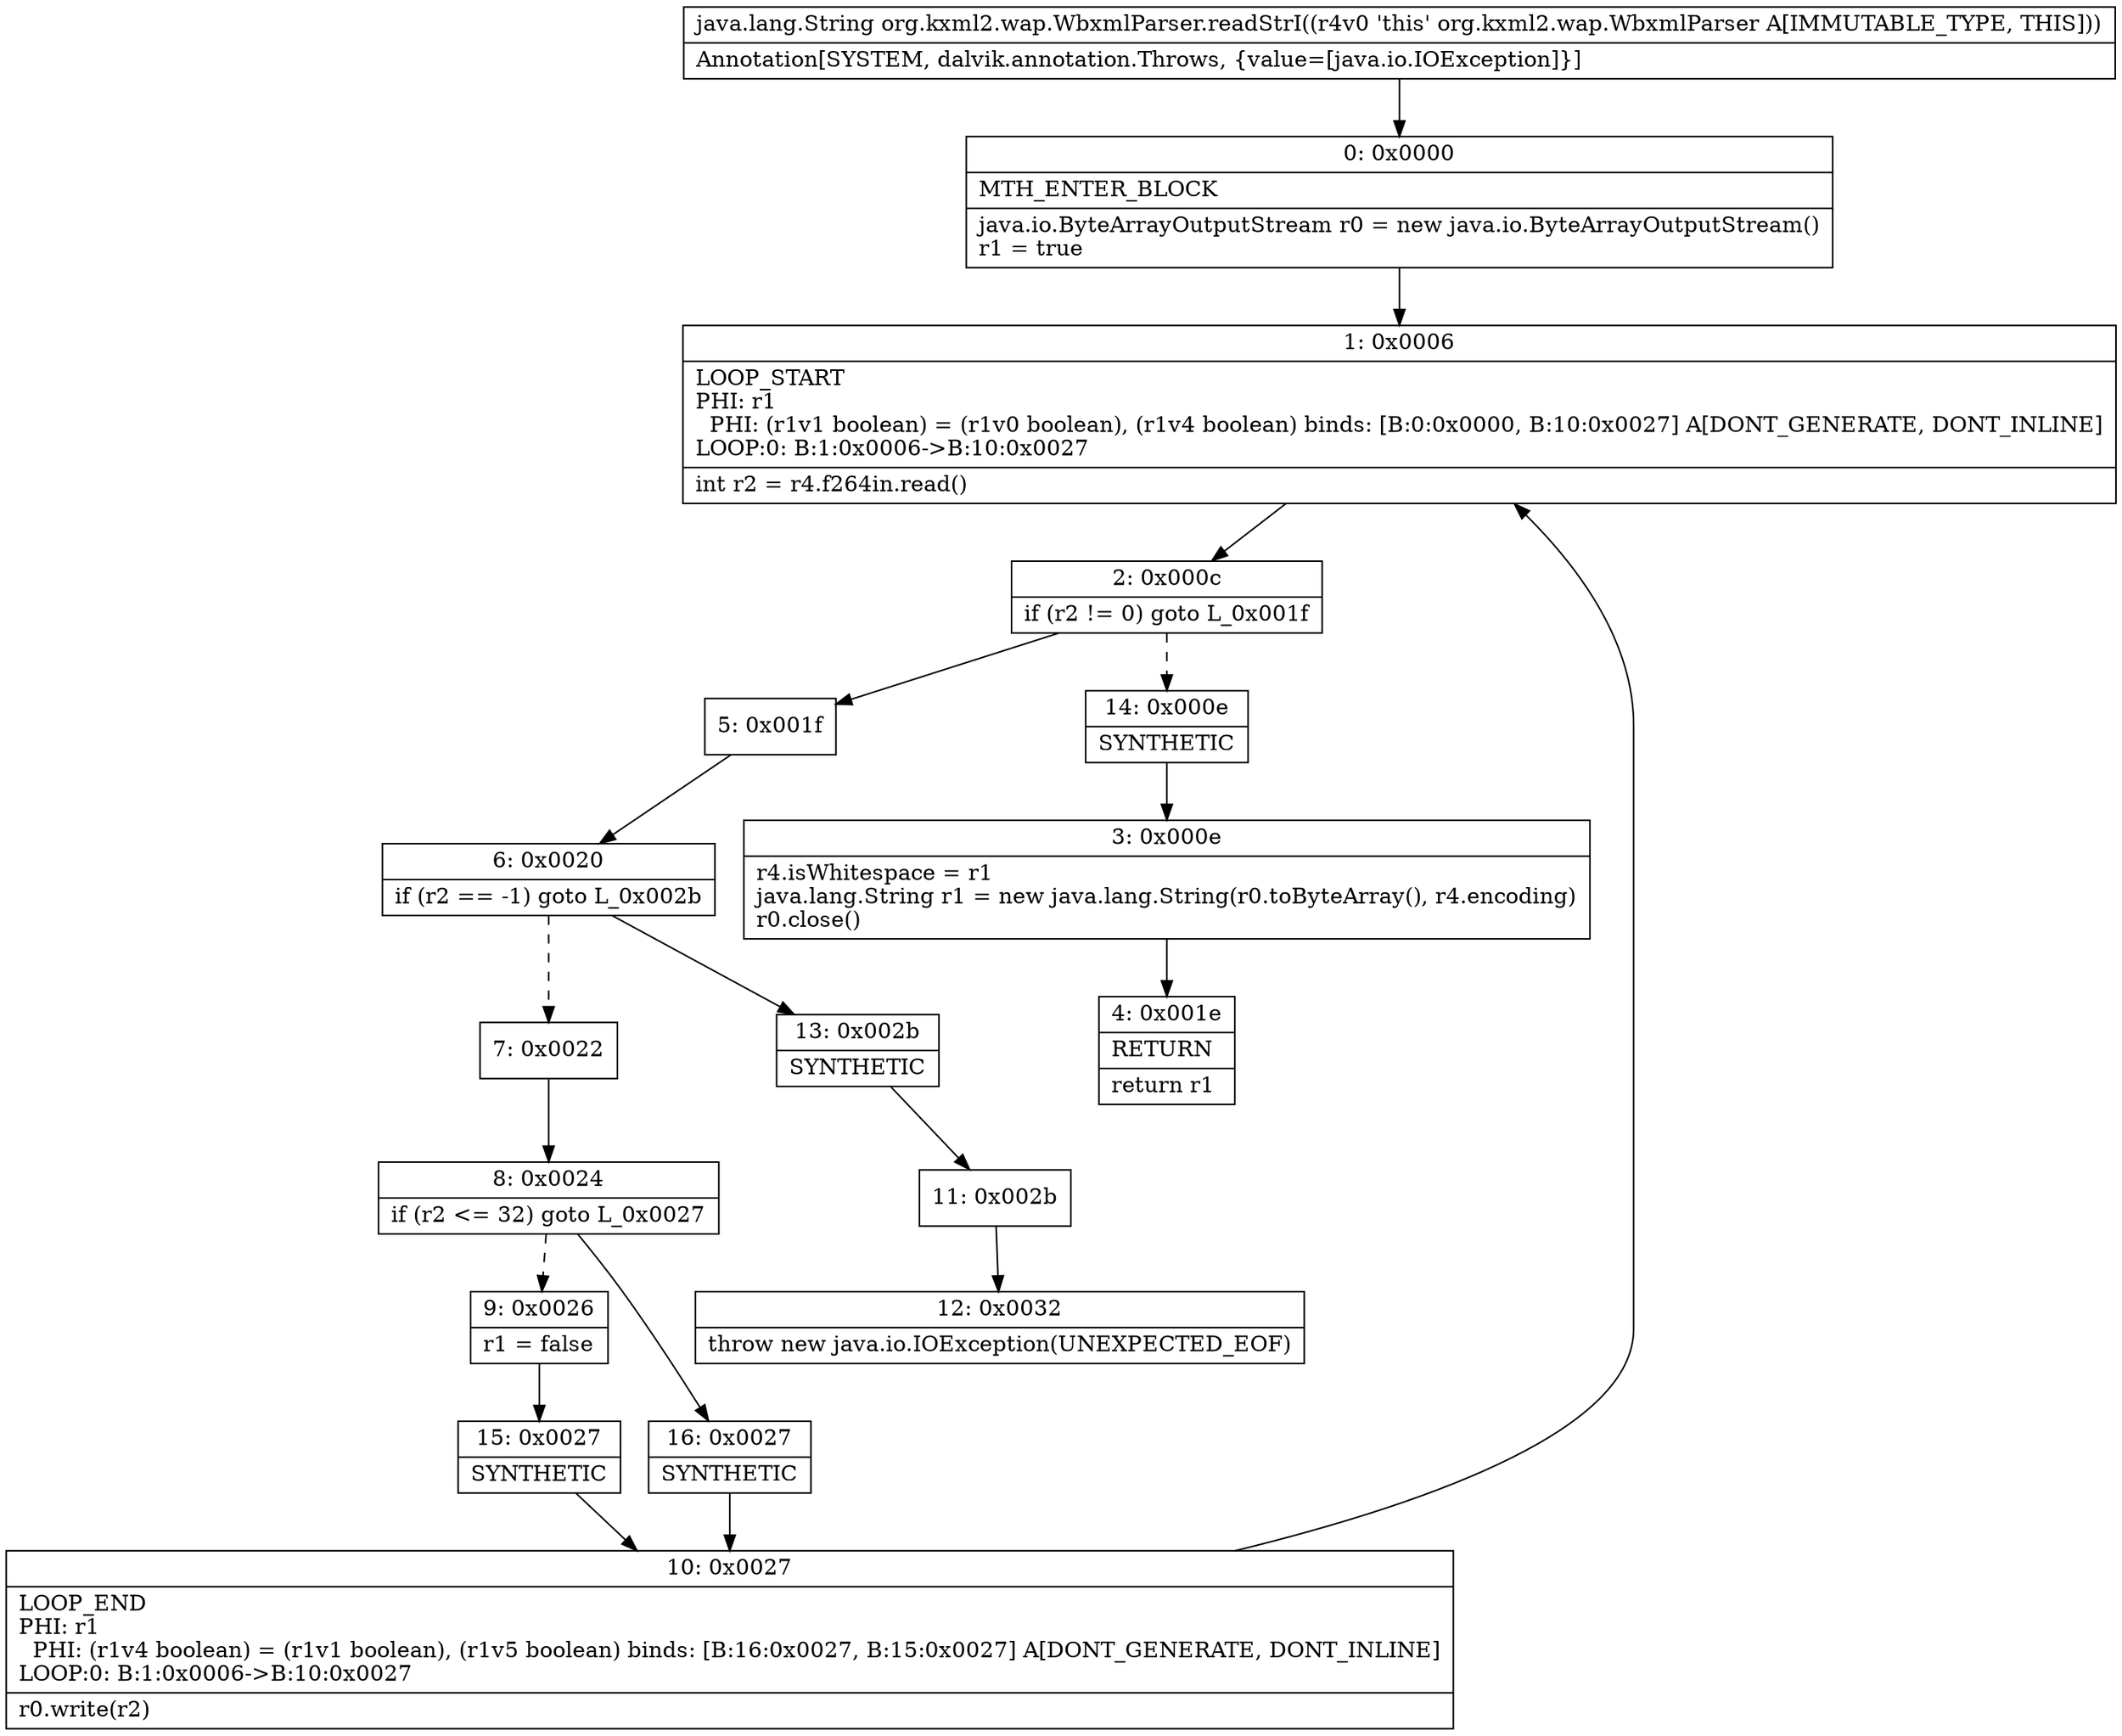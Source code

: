 digraph "CFG fororg.kxml2.wap.WbxmlParser.readStrI()Ljava\/lang\/String;" {
Node_0 [shape=record,label="{0\:\ 0x0000|MTH_ENTER_BLOCK\l|java.io.ByteArrayOutputStream r0 = new java.io.ByteArrayOutputStream()\lr1 = true\l}"];
Node_1 [shape=record,label="{1\:\ 0x0006|LOOP_START\lPHI: r1 \l  PHI: (r1v1 boolean) = (r1v0 boolean), (r1v4 boolean) binds: [B:0:0x0000, B:10:0x0027] A[DONT_GENERATE, DONT_INLINE]\lLOOP:0: B:1:0x0006\-\>B:10:0x0027\l|int r2 = r4.f264in.read()\l}"];
Node_2 [shape=record,label="{2\:\ 0x000c|if (r2 != 0) goto L_0x001f\l}"];
Node_3 [shape=record,label="{3\:\ 0x000e|r4.isWhitespace = r1\ljava.lang.String r1 = new java.lang.String(r0.toByteArray(), r4.encoding)\lr0.close()\l}"];
Node_4 [shape=record,label="{4\:\ 0x001e|RETURN\l|return r1\l}"];
Node_5 [shape=record,label="{5\:\ 0x001f}"];
Node_6 [shape=record,label="{6\:\ 0x0020|if (r2 == \-1) goto L_0x002b\l}"];
Node_7 [shape=record,label="{7\:\ 0x0022}"];
Node_8 [shape=record,label="{8\:\ 0x0024|if (r2 \<= 32) goto L_0x0027\l}"];
Node_9 [shape=record,label="{9\:\ 0x0026|r1 = false\l}"];
Node_10 [shape=record,label="{10\:\ 0x0027|LOOP_END\lPHI: r1 \l  PHI: (r1v4 boolean) = (r1v1 boolean), (r1v5 boolean) binds: [B:16:0x0027, B:15:0x0027] A[DONT_GENERATE, DONT_INLINE]\lLOOP:0: B:1:0x0006\-\>B:10:0x0027\l|r0.write(r2)\l}"];
Node_11 [shape=record,label="{11\:\ 0x002b}"];
Node_12 [shape=record,label="{12\:\ 0x0032|throw new java.io.IOException(UNEXPECTED_EOF)\l}"];
Node_13 [shape=record,label="{13\:\ 0x002b|SYNTHETIC\l}"];
Node_14 [shape=record,label="{14\:\ 0x000e|SYNTHETIC\l}"];
Node_15 [shape=record,label="{15\:\ 0x0027|SYNTHETIC\l}"];
Node_16 [shape=record,label="{16\:\ 0x0027|SYNTHETIC\l}"];
MethodNode[shape=record,label="{java.lang.String org.kxml2.wap.WbxmlParser.readStrI((r4v0 'this' org.kxml2.wap.WbxmlParser A[IMMUTABLE_TYPE, THIS]))  | Annotation[SYSTEM, dalvik.annotation.Throws, \{value=[java.io.IOException]\}]\l}"];
MethodNode -> Node_0;
Node_0 -> Node_1;
Node_1 -> Node_2;
Node_2 -> Node_5;
Node_2 -> Node_14[style=dashed];
Node_3 -> Node_4;
Node_5 -> Node_6;
Node_6 -> Node_7[style=dashed];
Node_6 -> Node_13;
Node_7 -> Node_8;
Node_8 -> Node_9[style=dashed];
Node_8 -> Node_16;
Node_9 -> Node_15;
Node_10 -> Node_1;
Node_11 -> Node_12;
Node_13 -> Node_11;
Node_14 -> Node_3;
Node_15 -> Node_10;
Node_16 -> Node_10;
}


